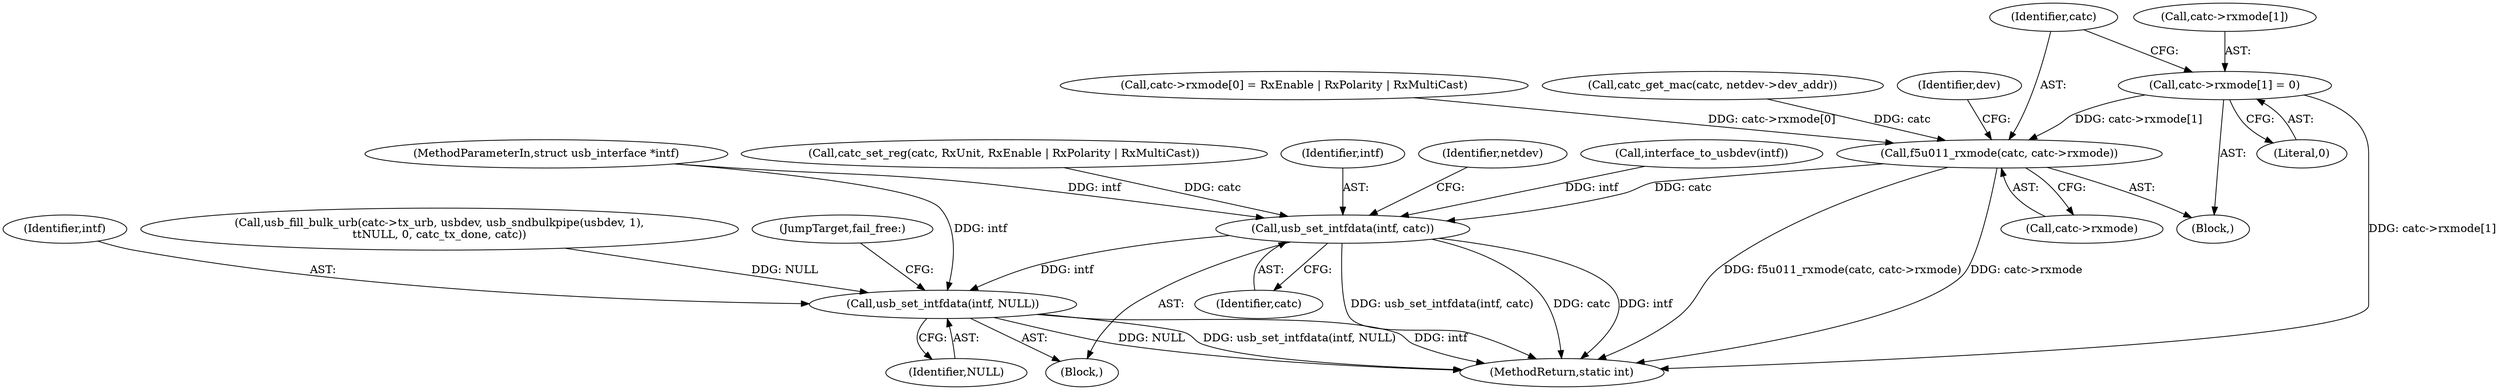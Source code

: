 digraph "0_linux_2d6a0e9de03ee658a9adc3bfb2f0ca55dff1e478@array" {
"1000585" [label="(Call,catc->rxmode[1] = 0)"];
"1000592" [label="(Call,f5u011_rxmode(catc, catc->rxmode))"];
"1000600" [label="(Call,usb_set_intfdata(intf, catc))"];
"1000619" [label="(Call,usb_set_intfdata(intf, NULL))"];
"1000604" [label="(Identifier,netdev)"];
"1000586" [label="(Call,catc->rxmode[1])"];
"1000594" [label="(Call,catc->rxmode)"];
"1000585" [label="(Call,catc->rxmode[1] = 0)"];
"1000598" [label="(Identifier,dev)"];
"1000591" [label="(Literal,0)"];
"1000619" [label="(Call,usb_set_intfdata(intf, NULL))"];
"1000566" [label="(Call,catc_get_mac(catc, netdev->dev_addr))"];
"1000115" [label="(Call,interface_to_usbdev(intf))"];
"1000104" [label="(Block,)"];
"1000620" [label="(Identifier,intf)"];
"1000602" [label="(Identifier,catc)"];
"1000593" [label="(Identifier,catc)"];
"1000102" [label="(MethodParameterIn,struct usb_interface *intf)"];
"1000574" [label="(Call,catc->rxmode[0] = RxEnable | RxPolarity | RxMultiCast)"];
"1000621" [label="(Identifier,NULL)"];
"1000560" [label="(Block,)"];
"1000551" [label="(Call,catc_set_reg(catc, RxUnit, RxEnable | RxPolarity | RxMultiCast))"];
"1000592" [label="(Call,f5u011_rxmode(catc, catc->rxmode))"];
"1000343" [label="(Call,usb_fill_bulk_urb(catc->tx_urb, usbdev, usb_sndbulkpipe(usbdev, 1),\n\t\tNULL, 0, catc_tx_done, catc))"];
"1000643" [label="(MethodReturn,static int)"];
"1000600" [label="(Call,usb_set_intfdata(intf, catc))"];
"1000622" [label="(JumpTarget,fail_free:)"];
"1000601" [label="(Identifier,intf)"];
"1000585" -> "1000560"  [label="AST: "];
"1000585" -> "1000591"  [label="CFG: "];
"1000586" -> "1000585"  [label="AST: "];
"1000591" -> "1000585"  [label="AST: "];
"1000593" -> "1000585"  [label="CFG: "];
"1000585" -> "1000643"  [label="DDG: catc->rxmode[1]"];
"1000585" -> "1000592"  [label="DDG: catc->rxmode[1]"];
"1000592" -> "1000560"  [label="AST: "];
"1000592" -> "1000594"  [label="CFG: "];
"1000593" -> "1000592"  [label="AST: "];
"1000594" -> "1000592"  [label="AST: "];
"1000598" -> "1000592"  [label="CFG: "];
"1000592" -> "1000643"  [label="DDG: f5u011_rxmode(catc, catc->rxmode)"];
"1000592" -> "1000643"  [label="DDG: catc->rxmode"];
"1000566" -> "1000592"  [label="DDG: catc"];
"1000574" -> "1000592"  [label="DDG: catc->rxmode[0]"];
"1000592" -> "1000600"  [label="DDG: catc"];
"1000600" -> "1000104"  [label="AST: "];
"1000600" -> "1000602"  [label="CFG: "];
"1000601" -> "1000600"  [label="AST: "];
"1000602" -> "1000600"  [label="AST: "];
"1000604" -> "1000600"  [label="CFG: "];
"1000600" -> "1000643"  [label="DDG: catc"];
"1000600" -> "1000643"  [label="DDG: usb_set_intfdata(intf, catc)"];
"1000600" -> "1000643"  [label="DDG: intf"];
"1000115" -> "1000600"  [label="DDG: intf"];
"1000102" -> "1000600"  [label="DDG: intf"];
"1000551" -> "1000600"  [label="DDG: catc"];
"1000600" -> "1000619"  [label="DDG: intf"];
"1000619" -> "1000104"  [label="AST: "];
"1000619" -> "1000621"  [label="CFG: "];
"1000620" -> "1000619"  [label="AST: "];
"1000621" -> "1000619"  [label="AST: "];
"1000622" -> "1000619"  [label="CFG: "];
"1000619" -> "1000643"  [label="DDG: NULL"];
"1000619" -> "1000643"  [label="DDG: usb_set_intfdata(intf, NULL)"];
"1000619" -> "1000643"  [label="DDG: intf"];
"1000102" -> "1000619"  [label="DDG: intf"];
"1000343" -> "1000619"  [label="DDG: NULL"];
}
